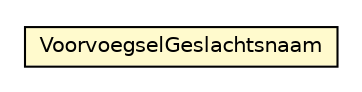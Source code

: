 #!/usr/local/bin/dot
#
# Class diagram 
# Generated by UMLGraph version R5_6-24-gf6e263 (http://www.umlgraph.org/)
#

digraph G {
	edge [fontname="Helvetica",fontsize=10,labelfontname="Helvetica",labelfontsize=10];
	node [fontname="Helvetica",fontsize=10,shape=plaintext];
	nodesep=0.25;
	ranksep=0.5;
	// nl.egem.stuf.sector.bg._0204.PRSKerngegevens.VoorvoegselGeslachtsnaam
	c168459 [label=<<table title="nl.egem.stuf.sector.bg._0204.PRSKerngegevens.VoorvoegselGeslachtsnaam" border="0" cellborder="1" cellspacing="0" cellpadding="2" port="p" bgcolor="lemonChiffon" href="./PRSKerngegevens.VoorvoegselGeslachtsnaam.html">
		<tr><td><table border="0" cellspacing="0" cellpadding="1">
<tr><td align="center" balign="center"> VoorvoegselGeslachtsnaam </td></tr>
		</table></td></tr>
		</table>>, URL="./PRSKerngegevens.VoorvoegselGeslachtsnaam.html", fontname="Helvetica", fontcolor="black", fontsize=10.0];
}

